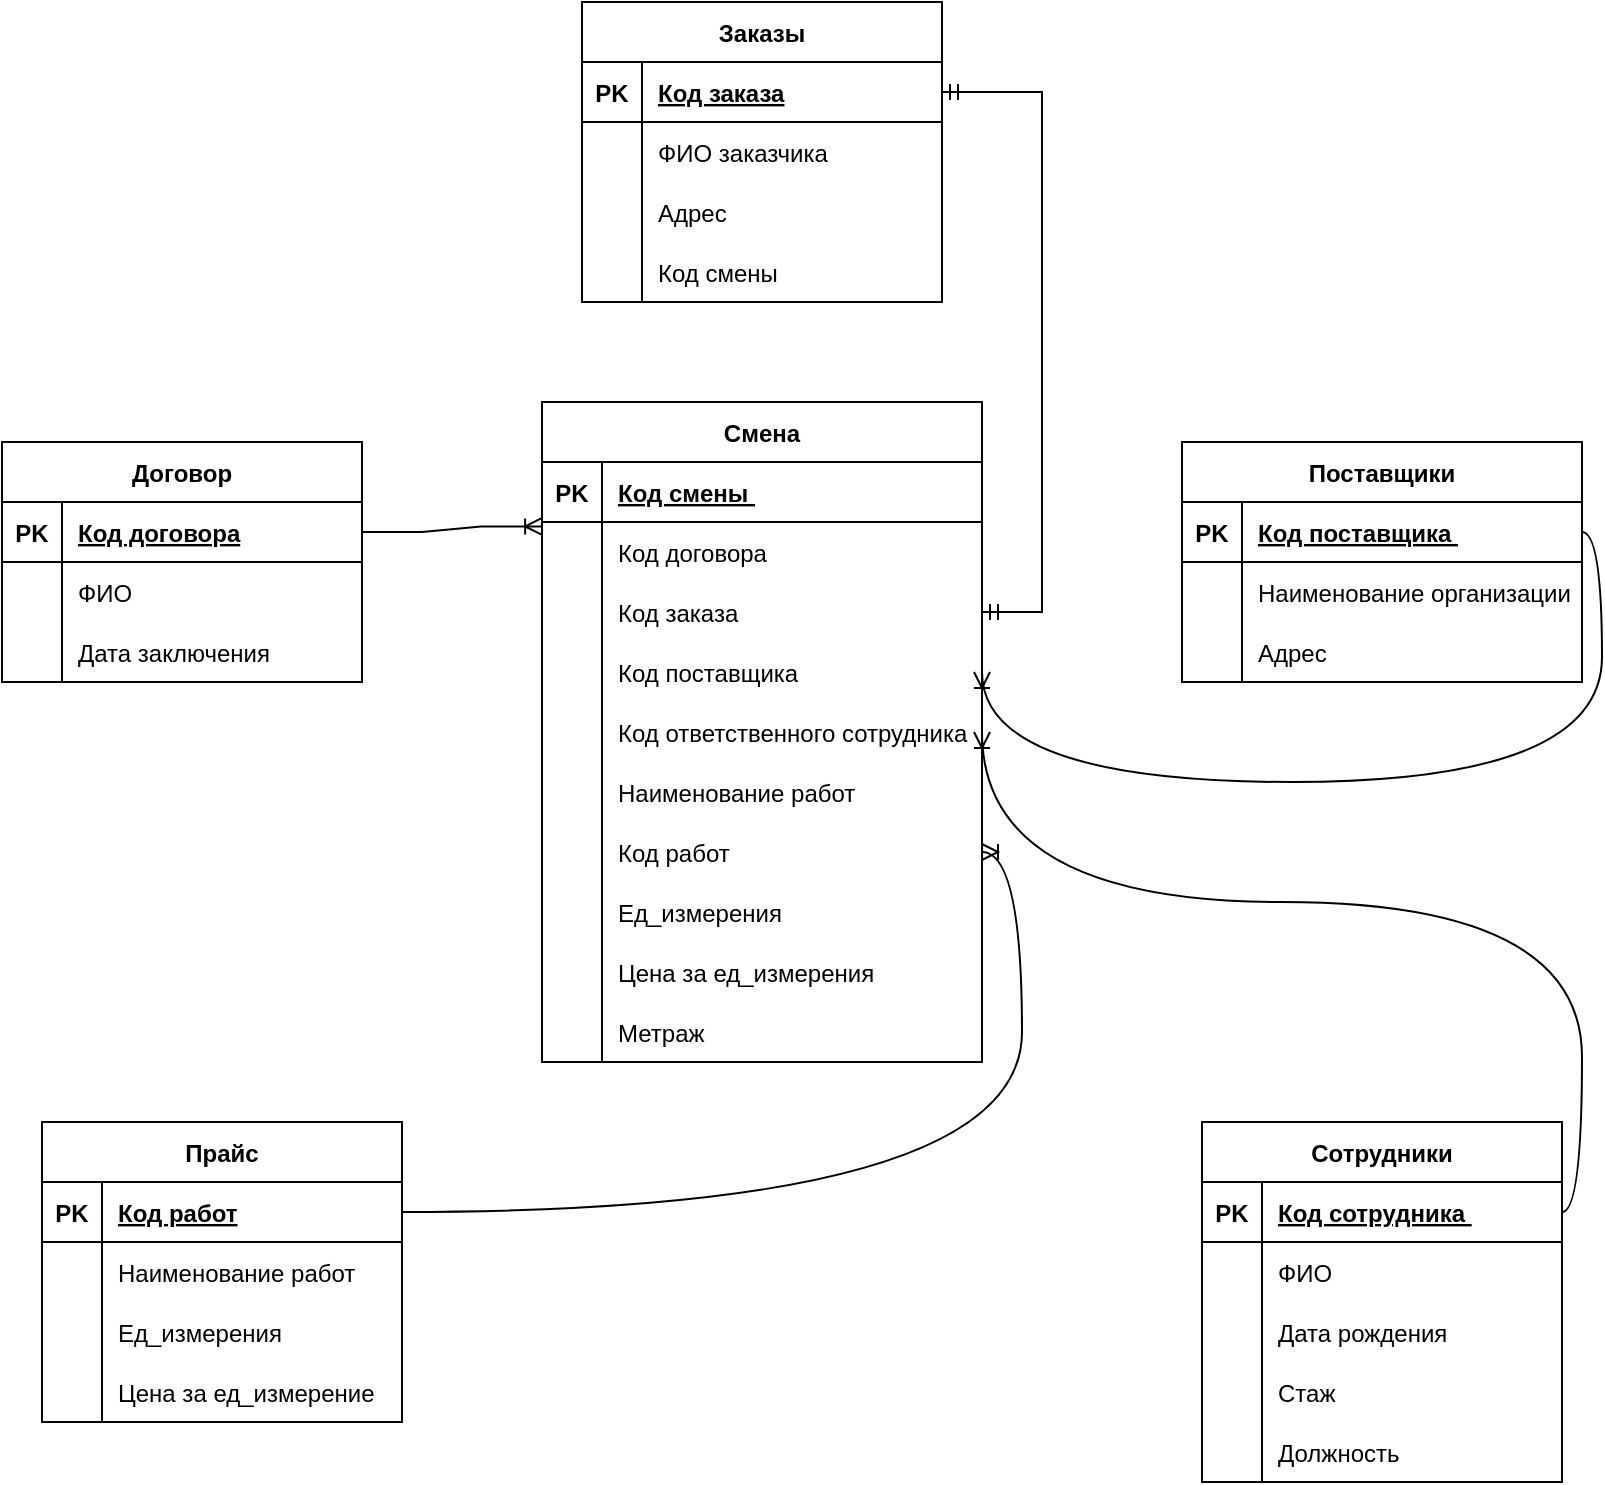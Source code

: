 <mxfile version="20.4.0" type="github">
  <diagram id="OFI7wvl5KYQrq9Ls-xoK" name="Страница 1">
    <mxGraphModel dx="997" dy="1709" grid="1" gridSize="10" guides="1" tooltips="1" connect="1" arrows="1" fold="1" page="1" pageScale="1" pageWidth="827" pageHeight="1169" math="0" shadow="0">
      <root>
        <mxCell id="0" />
        <mxCell id="1" parent="0" />
        <mxCell id="4_44RCQVXp3k6kY-jnT7-1" value="Договор" style="shape=table;startSize=30;container=1;collapsible=1;childLayout=tableLayout;fixedRows=1;rowLines=0;fontStyle=1;align=center;resizeLast=1;" parent="1" vertex="1">
          <mxGeometry x="10" y="180" width="180" height="120" as="geometry" />
        </mxCell>
        <mxCell id="4_44RCQVXp3k6kY-jnT7-2" value="" style="shape=tableRow;horizontal=0;startSize=0;swimlaneHead=0;swimlaneBody=0;fillColor=none;collapsible=0;dropTarget=0;points=[[0,0.5],[1,0.5]];portConstraint=eastwest;top=0;left=0;right=0;bottom=1;" parent="4_44RCQVXp3k6kY-jnT7-1" vertex="1">
          <mxGeometry y="30" width="180" height="30" as="geometry" />
        </mxCell>
        <mxCell id="4_44RCQVXp3k6kY-jnT7-3" value="PK" style="shape=partialRectangle;connectable=0;fillColor=none;top=0;left=0;bottom=0;right=0;fontStyle=1;overflow=hidden;" parent="4_44RCQVXp3k6kY-jnT7-2" vertex="1">
          <mxGeometry width="30" height="30" as="geometry">
            <mxRectangle width="30" height="30" as="alternateBounds" />
          </mxGeometry>
        </mxCell>
        <mxCell id="4_44RCQVXp3k6kY-jnT7-4" value="Код договора" style="shape=partialRectangle;connectable=0;fillColor=none;top=0;left=0;bottom=0;right=0;align=left;spacingLeft=6;fontStyle=5;overflow=hidden;" parent="4_44RCQVXp3k6kY-jnT7-2" vertex="1">
          <mxGeometry x="30" width="150" height="30" as="geometry">
            <mxRectangle width="150" height="30" as="alternateBounds" />
          </mxGeometry>
        </mxCell>
        <mxCell id="4_44RCQVXp3k6kY-jnT7-5" value="" style="shape=tableRow;horizontal=0;startSize=0;swimlaneHead=0;swimlaneBody=0;fillColor=none;collapsible=0;dropTarget=0;points=[[0,0.5],[1,0.5]];portConstraint=eastwest;top=0;left=0;right=0;bottom=0;" parent="4_44RCQVXp3k6kY-jnT7-1" vertex="1">
          <mxGeometry y="60" width="180" height="30" as="geometry" />
        </mxCell>
        <mxCell id="4_44RCQVXp3k6kY-jnT7-6" value="" style="shape=partialRectangle;connectable=0;fillColor=none;top=0;left=0;bottom=0;right=0;editable=1;overflow=hidden;" parent="4_44RCQVXp3k6kY-jnT7-5" vertex="1">
          <mxGeometry width="30" height="30" as="geometry">
            <mxRectangle width="30" height="30" as="alternateBounds" />
          </mxGeometry>
        </mxCell>
        <mxCell id="4_44RCQVXp3k6kY-jnT7-7" value="ФИО" style="shape=partialRectangle;connectable=0;fillColor=none;top=0;left=0;bottom=0;right=0;align=left;spacingLeft=6;overflow=hidden;" parent="4_44RCQVXp3k6kY-jnT7-5" vertex="1">
          <mxGeometry x="30" width="150" height="30" as="geometry">
            <mxRectangle width="150" height="30" as="alternateBounds" />
          </mxGeometry>
        </mxCell>
        <mxCell id="4_44RCQVXp3k6kY-jnT7-8" value="" style="shape=tableRow;horizontal=0;startSize=0;swimlaneHead=0;swimlaneBody=0;fillColor=none;collapsible=0;dropTarget=0;points=[[0,0.5],[1,0.5]];portConstraint=eastwest;top=0;left=0;right=0;bottom=0;" parent="4_44RCQVXp3k6kY-jnT7-1" vertex="1">
          <mxGeometry y="90" width="180" height="30" as="geometry" />
        </mxCell>
        <mxCell id="4_44RCQVXp3k6kY-jnT7-9" value="" style="shape=partialRectangle;connectable=0;fillColor=none;top=0;left=0;bottom=0;right=0;editable=1;overflow=hidden;" parent="4_44RCQVXp3k6kY-jnT7-8" vertex="1">
          <mxGeometry width="30" height="30" as="geometry">
            <mxRectangle width="30" height="30" as="alternateBounds" />
          </mxGeometry>
        </mxCell>
        <mxCell id="4_44RCQVXp3k6kY-jnT7-10" value="Дата заключения" style="shape=partialRectangle;connectable=0;fillColor=none;top=0;left=0;bottom=0;right=0;align=left;spacingLeft=6;overflow=hidden;" parent="4_44RCQVXp3k6kY-jnT7-8" vertex="1">
          <mxGeometry x="30" width="150" height="30" as="geometry">
            <mxRectangle width="150" height="30" as="alternateBounds" />
          </mxGeometry>
        </mxCell>
        <mxCell id="4_44RCQVXp3k6kY-jnT7-11" value="Смена" style="shape=table;startSize=30;container=1;collapsible=1;childLayout=tableLayout;fixedRows=1;rowLines=0;fontStyle=1;align=center;resizeLast=1;gradientColor=none;" parent="1" vertex="1">
          <mxGeometry x="280" y="160" width="220" height="330" as="geometry" />
        </mxCell>
        <mxCell id="4_44RCQVXp3k6kY-jnT7-12" value="" style="shape=tableRow;horizontal=0;startSize=0;swimlaneHead=0;swimlaneBody=0;fillColor=none;collapsible=0;dropTarget=0;points=[[0,0.5],[1,0.5]];portConstraint=eastwest;top=0;left=0;right=0;bottom=1;" parent="4_44RCQVXp3k6kY-jnT7-11" vertex="1">
          <mxGeometry y="30" width="220" height="30" as="geometry" />
        </mxCell>
        <mxCell id="4_44RCQVXp3k6kY-jnT7-13" value="PK" style="shape=partialRectangle;connectable=0;fillColor=none;top=0;left=0;bottom=0;right=0;fontStyle=1;overflow=hidden;" parent="4_44RCQVXp3k6kY-jnT7-12" vertex="1">
          <mxGeometry width="30" height="30" as="geometry">
            <mxRectangle width="30" height="30" as="alternateBounds" />
          </mxGeometry>
        </mxCell>
        <mxCell id="4_44RCQVXp3k6kY-jnT7-14" value="Код смены " style="shape=partialRectangle;connectable=0;fillColor=none;top=0;left=0;bottom=0;right=0;align=left;spacingLeft=6;fontStyle=5;overflow=hidden;" parent="4_44RCQVXp3k6kY-jnT7-12" vertex="1">
          <mxGeometry x="30" width="190" height="30" as="geometry">
            <mxRectangle width="190" height="30" as="alternateBounds" />
          </mxGeometry>
        </mxCell>
        <mxCell id="4_44RCQVXp3k6kY-jnT7-15" value="" style="shape=tableRow;horizontal=0;startSize=0;swimlaneHead=0;swimlaneBody=0;fillColor=none;collapsible=0;dropTarget=0;points=[[0,0.5],[1,0.5]];portConstraint=eastwest;top=0;left=0;right=0;bottom=0;" parent="4_44RCQVXp3k6kY-jnT7-11" vertex="1">
          <mxGeometry y="60" width="220" height="30" as="geometry" />
        </mxCell>
        <mxCell id="4_44RCQVXp3k6kY-jnT7-16" value="" style="shape=partialRectangle;connectable=0;fillColor=none;top=0;left=0;bottom=0;right=0;editable=1;overflow=hidden;" parent="4_44RCQVXp3k6kY-jnT7-15" vertex="1">
          <mxGeometry width="30" height="30" as="geometry">
            <mxRectangle width="30" height="30" as="alternateBounds" />
          </mxGeometry>
        </mxCell>
        <mxCell id="4_44RCQVXp3k6kY-jnT7-17" value="Код договора " style="shape=partialRectangle;connectable=0;fillColor=none;top=0;left=0;bottom=0;right=0;align=left;spacingLeft=6;overflow=hidden;" parent="4_44RCQVXp3k6kY-jnT7-15" vertex="1">
          <mxGeometry x="30" width="190" height="30" as="geometry">
            <mxRectangle width="190" height="30" as="alternateBounds" />
          </mxGeometry>
        </mxCell>
        <mxCell id="4_44RCQVXp3k6kY-jnT7-18" value="" style="shape=tableRow;horizontal=0;startSize=0;swimlaneHead=0;swimlaneBody=0;fillColor=none;collapsible=0;dropTarget=0;points=[[0,0.5],[1,0.5]];portConstraint=eastwest;top=0;left=0;right=0;bottom=0;" parent="4_44RCQVXp3k6kY-jnT7-11" vertex="1">
          <mxGeometry y="90" width="220" height="30" as="geometry" />
        </mxCell>
        <mxCell id="4_44RCQVXp3k6kY-jnT7-19" value="" style="shape=partialRectangle;connectable=0;fillColor=none;top=0;left=0;bottom=0;right=0;editable=1;overflow=hidden;" parent="4_44RCQVXp3k6kY-jnT7-18" vertex="1">
          <mxGeometry width="30" height="30" as="geometry">
            <mxRectangle width="30" height="30" as="alternateBounds" />
          </mxGeometry>
        </mxCell>
        <mxCell id="4_44RCQVXp3k6kY-jnT7-20" value="Код заказа " style="shape=partialRectangle;connectable=0;fillColor=none;top=0;left=0;bottom=0;right=0;align=left;spacingLeft=6;overflow=hidden;" parent="4_44RCQVXp3k6kY-jnT7-18" vertex="1">
          <mxGeometry x="30" width="190" height="30" as="geometry">
            <mxRectangle width="190" height="30" as="alternateBounds" />
          </mxGeometry>
        </mxCell>
        <mxCell id="4_44RCQVXp3k6kY-jnT7-21" style="shape=tableRow;horizontal=0;startSize=0;swimlaneHead=0;swimlaneBody=0;fillColor=none;collapsible=0;dropTarget=0;points=[[0,0.5],[1,0.5]];portConstraint=eastwest;top=0;left=0;right=0;bottom=0;" parent="4_44RCQVXp3k6kY-jnT7-11" vertex="1">
          <mxGeometry y="120" width="220" height="30" as="geometry" />
        </mxCell>
        <mxCell id="4_44RCQVXp3k6kY-jnT7-22" style="shape=partialRectangle;connectable=0;fillColor=none;top=0;left=0;bottom=0;right=0;editable=1;overflow=hidden;" parent="4_44RCQVXp3k6kY-jnT7-21" vertex="1">
          <mxGeometry width="30" height="30" as="geometry">
            <mxRectangle width="30" height="30" as="alternateBounds" />
          </mxGeometry>
        </mxCell>
        <mxCell id="4_44RCQVXp3k6kY-jnT7-23" value="Код поставщика" style="shape=partialRectangle;connectable=0;fillColor=none;top=0;left=0;bottom=0;right=0;align=left;spacingLeft=6;overflow=hidden;" parent="4_44RCQVXp3k6kY-jnT7-21" vertex="1">
          <mxGeometry x="30" width="190" height="30" as="geometry">
            <mxRectangle width="190" height="30" as="alternateBounds" />
          </mxGeometry>
        </mxCell>
        <mxCell id="4_44RCQVXp3k6kY-jnT7-24" style="shape=tableRow;horizontal=0;startSize=0;swimlaneHead=0;swimlaneBody=0;fillColor=none;collapsible=0;dropTarget=0;points=[[0,0.5],[1,0.5]];portConstraint=eastwest;top=0;left=0;right=0;bottom=0;" parent="4_44RCQVXp3k6kY-jnT7-11" vertex="1">
          <mxGeometry y="150" width="220" height="30" as="geometry" />
        </mxCell>
        <mxCell id="4_44RCQVXp3k6kY-jnT7-25" style="shape=partialRectangle;connectable=0;fillColor=none;top=0;left=0;bottom=0;right=0;editable=1;overflow=hidden;" parent="4_44RCQVXp3k6kY-jnT7-24" vertex="1">
          <mxGeometry width="30" height="30" as="geometry">
            <mxRectangle width="30" height="30" as="alternateBounds" />
          </mxGeometry>
        </mxCell>
        <mxCell id="4_44RCQVXp3k6kY-jnT7-26" value="Код ответственного сотрудника" style="shape=partialRectangle;connectable=0;fillColor=none;top=0;left=0;bottom=0;right=0;align=left;spacingLeft=6;overflow=hidden;" parent="4_44RCQVXp3k6kY-jnT7-24" vertex="1">
          <mxGeometry x="30" width="190" height="30" as="geometry">
            <mxRectangle width="190" height="30" as="alternateBounds" />
          </mxGeometry>
        </mxCell>
        <mxCell id="4_44RCQVXp3k6kY-jnT7-27" style="shape=tableRow;horizontal=0;startSize=0;swimlaneHead=0;swimlaneBody=0;fillColor=none;collapsible=0;dropTarget=0;points=[[0,0.5],[1,0.5]];portConstraint=eastwest;top=0;left=0;right=0;bottom=0;" parent="4_44RCQVXp3k6kY-jnT7-11" vertex="1">
          <mxGeometry y="180" width="220" height="30" as="geometry" />
        </mxCell>
        <mxCell id="4_44RCQVXp3k6kY-jnT7-28" style="shape=partialRectangle;connectable=0;fillColor=none;top=0;left=0;bottom=0;right=0;editable=1;overflow=hidden;" parent="4_44RCQVXp3k6kY-jnT7-27" vertex="1">
          <mxGeometry width="30" height="30" as="geometry">
            <mxRectangle width="30" height="30" as="alternateBounds" />
          </mxGeometry>
        </mxCell>
        <mxCell id="4_44RCQVXp3k6kY-jnT7-29" value="Наименование работ" style="shape=partialRectangle;connectable=0;fillColor=none;top=0;left=0;bottom=0;right=0;align=left;spacingLeft=6;overflow=hidden;" parent="4_44RCQVXp3k6kY-jnT7-27" vertex="1">
          <mxGeometry x="30" width="190" height="30" as="geometry">
            <mxRectangle width="190" height="30" as="alternateBounds" />
          </mxGeometry>
        </mxCell>
        <mxCell id="4_44RCQVXp3k6kY-jnT7-30" style="shape=tableRow;horizontal=0;startSize=0;swimlaneHead=0;swimlaneBody=0;fillColor=none;collapsible=0;dropTarget=0;points=[[0,0.5],[1,0.5]];portConstraint=eastwest;top=0;left=0;right=0;bottom=0;" parent="4_44RCQVXp3k6kY-jnT7-11" vertex="1">
          <mxGeometry y="210" width="220" height="30" as="geometry" />
        </mxCell>
        <mxCell id="4_44RCQVXp3k6kY-jnT7-31" style="shape=partialRectangle;connectable=0;fillColor=none;top=0;left=0;bottom=0;right=0;editable=1;overflow=hidden;" parent="4_44RCQVXp3k6kY-jnT7-30" vertex="1">
          <mxGeometry width="30" height="30" as="geometry">
            <mxRectangle width="30" height="30" as="alternateBounds" />
          </mxGeometry>
        </mxCell>
        <mxCell id="4_44RCQVXp3k6kY-jnT7-32" value="Код работ" style="shape=partialRectangle;connectable=0;fillColor=none;top=0;left=0;bottom=0;right=0;align=left;spacingLeft=6;overflow=hidden;" parent="4_44RCQVXp3k6kY-jnT7-30" vertex="1">
          <mxGeometry x="30" width="190" height="30" as="geometry">
            <mxRectangle width="190" height="30" as="alternateBounds" />
          </mxGeometry>
        </mxCell>
        <mxCell id="4_44RCQVXp3k6kY-jnT7-33" style="shape=tableRow;horizontal=0;startSize=0;swimlaneHead=0;swimlaneBody=0;fillColor=none;collapsible=0;dropTarget=0;points=[[0,0.5],[1,0.5]];portConstraint=eastwest;top=0;left=0;right=0;bottom=0;" parent="4_44RCQVXp3k6kY-jnT7-11" vertex="1">
          <mxGeometry y="240" width="220" height="30" as="geometry" />
        </mxCell>
        <mxCell id="4_44RCQVXp3k6kY-jnT7-34" style="shape=partialRectangle;connectable=0;fillColor=none;top=0;left=0;bottom=0;right=0;editable=1;overflow=hidden;" parent="4_44RCQVXp3k6kY-jnT7-33" vertex="1">
          <mxGeometry width="30" height="30" as="geometry">
            <mxRectangle width="30" height="30" as="alternateBounds" />
          </mxGeometry>
        </mxCell>
        <mxCell id="4_44RCQVXp3k6kY-jnT7-35" value="Ед_измерения" style="shape=partialRectangle;connectable=0;fillColor=none;top=0;left=0;bottom=0;right=0;align=left;spacingLeft=6;overflow=hidden;" parent="4_44RCQVXp3k6kY-jnT7-33" vertex="1">
          <mxGeometry x="30" width="190" height="30" as="geometry">
            <mxRectangle width="190" height="30" as="alternateBounds" />
          </mxGeometry>
        </mxCell>
        <mxCell id="4_44RCQVXp3k6kY-jnT7-36" style="shape=tableRow;horizontal=0;startSize=0;swimlaneHead=0;swimlaneBody=0;fillColor=none;collapsible=0;dropTarget=0;points=[[0,0.5],[1,0.5]];portConstraint=eastwest;top=0;left=0;right=0;bottom=0;" parent="4_44RCQVXp3k6kY-jnT7-11" vertex="1">
          <mxGeometry y="270" width="220" height="30" as="geometry" />
        </mxCell>
        <mxCell id="4_44RCQVXp3k6kY-jnT7-37" style="shape=partialRectangle;connectable=0;fillColor=none;top=0;left=0;bottom=0;right=0;editable=1;overflow=hidden;" parent="4_44RCQVXp3k6kY-jnT7-36" vertex="1">
          <mxGeometry width="30" height="30" as="geometry">
            <mxRectangle width="30" height="30" as="alternateBounds" />
          </mxGeometry>
        </mxCell>
        <mxCell id="4_44RCQVXp3k6kY-jnT7-38" value="Цена за ед_измерения" style="shape=partialRectangle;connectable=0;fillColor=none;top=0;left=0;bottom=0;right=0;align=left;spacingLeft=6;overflow=hidden;" parent="4_44RCQVXp3k6kY-jnT7-36" vertex="1">
          <mxGeometry x="30" width="190" height="30" as="geometry">
            <mxRectangle width="190" height="30" as="alternateBounds" />
          </mxGeometry>
        </mxCell>
        <mxCell id="4_44RCQVXp3k6kY-jnT7-39" style="shape=tableRow;horizontal=0;startSize=0;swimlaneHead=0;swimlaneBody=0;fillColor=none;collapsible=0;dropTarget=0;points=[[0,0.5],[1,0.5]];portConstraint=eastwest;top=0;left=0;right=0;bottom=0;" parent="4_44RCQVXp3k6kY-jnT7-11" vertex="1">
          <mxGeometry y="300" width="220" height="30" as="geometry" />
        </mxCell>
        <mxCell id="4_44RCQVXp3k6kY-jnT7-40" style="shape=partialRectangle;connectable=0;fillColor=none;top=0;left=0;bottom=0;right=0;editable=1;overflow=hidden;" parent="4_44RCQVXp3k6kY-jnT7-39" vertex="1">
          <mxGeometry width="30" height="30" as="geometry">
            <mxRectangle width="30" height="30" as="alternateBounds" />
          </mxGeometry>
        </mxCell>
        <mxCell id="4_44RCQVXp3k6kY-jnT7-41" value="Метраж" style="shape=partialRectangle;connectable=0;fillColor=none;top=0;left=0;bottom=0;right=0;align=left;spacingLeft=6;overflow=hidden;" parent="4_44RCQVXp3k6kY-jnT7-39" vertex="1">
          <mxGeometry x="30" width="190" height="30" as="geometry">
            <mxRectangle width="190" height="30" as="alternateBounds" />
          </mxGeometry>
        </mxCell>
        <mxCell id="4_44RCQVXp3k6kY-jnT7-42" value="Заказы" style="shape=table;startSize=30;container=1;collapsible=1;childLayout=tableLayout;fixedRows=1;rowLines=0;fontStyle=1;align=center;resizeLast=1;" parent="1" vertex="1">
          <mxGeometry x="300" y="-40" width="180" height="150" as="geometry" />
        </mxCell>
        <mxCell id="4_44RCQVXp3k6kY-jnT7-43" value="" style="shape=tableRow;horizontal=0;startSize=0;swimlaneHead=0;swimlaneBody=0;fillColor=none;collapsible=0;dropTarget=0;points=[[0,0.5],[1,0.5]];portConstraint=eastwest;top=0;left=0;right=0;bottom=1;" parent="4_44RCQVXp3k6kY-jnT7-42" vertex="1">
          <mxGeometry y="30" width="180" height="30" as="geometry" />
        </mxCell>
        <mxCell id="4_44RCQVXp3k6kY-jnT7-44" value="PK" style="shape=partialRectangle;connectable=0;fillColor=none;top=0;left=0;bottom=0;right=0;fontStyle=1;overflow=hidden;" parent="4_44RCQVXp3k6kY-jnT7-43" vertex="1">
          <mxGeometry width="30" height="30" as="geometry">
            <mxRectangle width="30" height="30" as="alternateBounds" />
          </mxGeometry>
        </mxCell>
        <mxCell id="4_44RCQVXp3k6kY-jnT7-45" value="Код заказа" style="shape=partialRectangle;connectable=0;fillColor=none;top=0;left=0;bottom=0;right=0;align=left;spacingLeft=6;fontStyle=5;overflow=hidden;" parent="4_44RCQVXp3k6kY-jnT7-43" vertex="1">
          <mxGeometry x="30" width="150" height="30" as="geometry">
            <mxRectangle width="150" height="30" as="alternateBounds" />
          </mxGeometry>
        </mxCell>
        <mxCell id="4_44RCQVXp3k6kY-jnT7-46" value="" style="shape=tableRow;horizontal=0;startSize=0;swimlaneHead=0;swimlaneBody=0;fillColor=none;collapsible=0;dropTarget=0;points=[[0,0.5],[1,0.5]];portConstraint=eastwest;top=0;left=0;right=0;bottom=0;" parent="4_44RCQVXp3k6kY-jnT7-42" vertex="1">
          <mxGeometry y="60" width="180" height="30" as="geometry" />
        </mxCell>
        <mxCell id="4_44RCQVXp3k6kY-jnT7-47" value="" style="shape=partialRectangle;connectable=0;fillColor=none;top=0;left=0;bottom=0;right=0;editable=1;overflow=hidden;" parent="4_44RCQVXp3k6kY-jnT7-46" vertex="1">
          <mxGeometry width="30" height="30" as="geometry">
            <mxRectangle width="30" height="30" as="alternateBounds" />
          </mxGeometry>
        </mxCell>
        <mxCell id="4_44RCQVXp3k6kY-jnT7-48" value="ФИО заказчика" style="shape=partialRectangle;connectable=0;fillColor=none;top=0;left=0;bottom=0;right=0;align=left;spacingLeft=6;overflow=hidden;" parent="4_44RCQVXp3k6kY-jnT7-46" vertex="1">
          <mxGeometry x="30" width="150" height="30" as="geometry">
            <mxRectangle width="150" height="30" as="alternateBounds" />
          </mxGeometry>
        </mxCell>
        <mxCell id="4_44RCQVXp3k6kY-jnT7-49" value="" style="shape=tableRow;horizontal=0;startSize=0;swimlaneHead=0;swimlaneBody=0;fillColor=none;collapsible=0;dropTarget=0;points=[[0,0.5],[1,0.5]];portConstraint=eastwest;top=0;left=0;right=0;bottom=0;" parent="4_44RCQVXp3k6kY-jnT7-42" vertex="1">
          <mxGeometry y="90" width="180" height="30" as="geometry" />
        </mxCell>
        <mxCell id="4_44RCQVXp3k6kY-jnT7-50" value="" style="shape=partialRectangle;connectable=0;fillColor=none;top=0;left=0;bottom=0;right=0;editable=1;overflow=hidden;" parent="4_44RCQVXp3k6kY-jnT7-49" vertex="1">
          <mxGeometry width="30" height="30" as="geometry">
            <mxRectangle width="30" height="30" as="alternateBounds" />
          </mxGeometry>
        </mxCell>
        <mxCell id="4_44RCQVXp3k6kY-jnT7-51" value="Адрес" style="shape=partialRectangle;connectable=0;fillColor=none;top=0;left=0;bottom=0;right=0;align=left;spacingLeft=6;overflow=hidden;" parent="4_44RCQVXp3k6kY-jnT7-49" vertex="1">
          <mxGeometry x="30" width="150" height="30" as="geometry">
            <mxRectangle width="150" height="30" as="alternateBounds" />
          </mxGeometry>
        </mxCell>
        <mxCell id="4_44RCQVXp3k6kY-jnT7-52" style="shape=tableRow;horizontal=0;startSize=0;swimlaneHead=0;swimlaneBody=0;fillColor=none;collapsible=0;dropTarget=0;points=[[0,0.5],[1,0.5]];portConstraint=eastwest;top=0;left=0;right=0;bottom=0;" parent="4_44RCQVXp3k6kY-jnT7-42" vertex="1">
          <mxGeometry y="120" width="180" height="30" as="geometry" />
        </mxCell>
        <mxCell id="4_44RCQVXp3k6kY-jnT7-53" style="shape=partialRectangle;connectable=0;fillColor=none;top=0;left=0;bottom=0;right=0;editable=1;overflow=hidden;" parent="4_44RCQVXp3k6kY-jnT7-52" vertex="1">
          <mxGeometry width="30" height="30" as="geometry">
            <mxRectangle width="30" height="30" as="alternateBounds" />
          </mxGeometry>
        </mxCell>
        <mxCell id="4_44RCQVXp3k6kY-jnT7-54" value="Код смены" style="shape=partialRectangle;connectable=0;fillColor=none;top=0;left=0;bottom=0;right=0;align=left;spacingLeft=6;overflow=hidden;" parent="4_44RCQVXp3k6kY-jnT7-52" vertex="1">
          <mxGeometry x="30" width="150" height="30" as="geometry">
            <mxRectangle width="150" height="30" as="alternateBounds" />
          </mxGeometry>
        </mxCell>
        <mxCell id="4_44RCQVXp3k6kY-jnT7-55" value="Поставщики" style="shape=table;startSize=30;container=1;collapsible=1;childLayout=tableLayout;fixedRows=1;rowLines=0;fontStyle=1;align=center;resizeLast=1;" parent="1" vertex="1">
          <mxGeometry x="600" y="180" width="200" height="120" as="geometry" />
        </mxCell>
        <mxCell id="4_44RCQVXp3k6kY-jnT7-56" value="" style="shape=tableRow;horizontal=0;startSize=0;swimlaneHead=0;swimlaneBody=0;fillColor=none;collapsible=0;dropTarget=0;points=[[0,0.5],[1,0.5]];portConstraint=eastwest;top=0;left=0;right=0;bottom=1;" parent="4_44RCQVXp3k6kY-jnT7-55" vertex="1">
          <mxGeometry y="30" width="200" height="30" as="geometry" />
        </mxCell>
        <mxCell id="4_44RCQVXp3k6kY-jnT7-57" value="PK" style="shape=partialRectangle;connectable=0;fillColor=none;top=0;left=0;bottom=0;right=0;fontStyle=1;overflow=hidden;" parent="4_44RCQVXp3k6kY-jnT7-56" vertex="1">
          <mxGeometry width="30" height="30" as="geometry">
            <mxRectangle width="30" height="30" as="alternateBounds" />
          </mxGeometry>
        </mxCell>
        <mxCell id="4_44RCQVXp3k6kY-jnT7-58" value="Код поставщика " style="shape=partialRectangle;connectable=0;fillColor=none;top=0;left=0;bottom=0;right=0;align=left;spacingLeft=6;fontStyle=5;overflow=hidden;" parent="4_44RCQVXp3k6kY-jnT7-56" vertex="1">
          <mxGeometry x="30" width="170" height="30" as="geometry">
            <mxRectangle width="170" height="30" as="alternateBounds" />
          </mxGeometry>
        </mxCell>
        <mxCell id="4_44RCQVXp3k6kY-jnT7-59" value="" style="shape=tableRow;horizontal=0;startSize=0;swimlaneHead=0;swimlaneBody=0;fillColor=none;collapsible=0;dropTarget=0;points=[[0,0.5],[1,0.5]];portConstraint=eastwest;top=0;left=0;right=0;bottom=0;" parent="4_44RCQVXp3k6kY-jnT7-55" vertex="1">
          <mxGeometry y="60" width="200" height="30" as="geometry" />
        </mxCell>
        <mxCell id="4_44RCQVXp3k6kY-jnT7-60" value="" style="shape=partialRectangle;connectable=0;fillColor=none;top=0;left=0;bottom=0;right=0;editable=1;overflow=hidden;" parent="4_44RCQVXp3k6kY-jnT7-59" vertex="1">
          <mxGeometry width="30" height="30" as="geometry">
            <mxRectangle width="30" height="30" as="alternateBounds" />
          </mxGeometry>
        </mxCell>
        <mxCell id="4_44RCQVXp3k6kY-jnT7-61" value="Наименование организации " style="shape=partialRectangle;connectable=0;fillColor=none;top=0;left=0;bottom=0;right=0;align=left;spacingLeft=6;overflow=hidden;" parent="4_44RCQVXp3k6kY-jnT7-59" vertex="1">
          <mxGeometry x="30" width="170" height="30" as="geometry">
            <mxRectangle width="170" height="30" as="alternateBounds" />
          </mxGeometry>
        </mxCell>
        <mxCell id="4_44RCQVXp3k6kY-jnT7-62" value="" style="shape=tableRow;horizontal=0;startSize=0;swimlaneHead=0;swimlaneBody=0;fillColor=none;collapsible=0;dropTarget=0;points=[[0,0.5],[1,0.5]];portConstraint=eastwest;top=0;left=0;right=0;bottom=0;" parent="4_44RCQVXp3k6kY-jnT7-55" vertex="1">
          <mxGeometry y="90" width="200" height="30" as="geometry" />
        </mxCell>
        <mxCell id="4_44RCQVXp3k6kY-jnT7-63" value="" style="shape=partialRectangle;connectable=0;fillColor=none;top=0;left=0;bottom=0;right=0;editable=1;overflow=hidden;" parent="4_44RCQVXp3k6kY-jnT7-62" vertex="1">
          <mxGeometry width="30" height="30" as="geometry">
            <mxRectangle width="30" height="30" as="alternateBounds" />
          </mxGeometry>
        </mxCell>
        <mxCell id="4_44RCQVXp3k6kY-jnT7-64" value="Адрес" style="shape=partialRectangle;connectable=0;fillColor=none;top=0;left=0;bottom=0;right=0;align=left;spacingLeft=6;overflow=hidden;" parent="4_44RCQVXp3k6kY-jnT7-62" vertex="1">
          <mxGeometry x="30" width="170" height="30" as="geometry">
            <mxRectangle width="170" height="30" as="alternateBounds" />
          </mxGeometry>
        </mxCell>
        <mxCell id="4_44RCQVXp3k6kY-jnT7-65" value="Сотрудники" style="shape=table;startSize=30;container=1;collapsible=1;childLayout=tableLayout;fixedRows=1;rowLines=0;fontStyle=1;align=center;resizeLast=1;" parent="1" vertex="1">
          <mxGeometry x="610" y="520" width="180" height="180" as="geometry" />
        </mxCell>
        <mxCell id="4_44RCQVXp3k6kY-jnT7-66" value="" style="shape=tableRow;horizontal=0;startSize=0;swimlaneHead=0;swimlaneBody=0;fillColor=none;collapsible=0;dropTarget=0;points=[[0,0.5],[1,0.5]];portConstraint=eastwest;top=0;left=0;right=0;bottom=1;" parent="4_44RCQVXp3k6kY-jnT7-65" vertex="1">
          <mxGeometry y="30" width="180" height="30" as="geometry" />
        </mxCell>
        <mxCell id="4_44RCQVXp3k6kY-jnT7-67" value="PK" style="shape=partialRectangle;connectable=0;fillColor=none;top=0;left=0;bottom=0;right=0;fontStyle=1;overflow=hidden;" parent="4_44RCQVXp3k6kY-jnT7-66" vertex="1">
          <mxGeometry width="30" height="30" as="geometry">
            <mxRectangle width="30" height="30" as="alternateBounds" />
          </mxGeometry>
        </mxCell>
        <mxCell id="4_44RCQVXp3k6kY-jnT7-68" value="Код сотрудника " style="shape=partialRectangle;connectable=0;fillColor=none;top=0;left=0;bottom=0;right=0;align=left;spacingLeft=6;fontStyle=5;overflow=hidden;" parent="4_44RCQVXp3k6kY-jnT7-66" vertex="1">
          <mxGeometry x="30" width="150" height="30" as="geometry">
            <mxRectangle width="150" height="30" as="alternateBounds" />
          </mxGeometry>
        </mxCell>
        <mxCell id="4_44RCQVXp3k6kY-jnT7-69" value="" style="shape=tableRow;horizontal=0;startSize=0;swimlaneHead=0;swimlaneBody=0;fillColor=none;collapsible=0;dropTarget=0;points=[[0,0.5],[1,0.5]];portConstraint=eastwest;top=0;left=0;right=0;bottom=0;" parent="4_44RCQVXp3k6kY-jnT7-65" vertex="1">
          <mxGeometry y="60" width="180" height="30" as="geometry" />
        </mxCell>
        <mxCell id="4_44RCQVXp3k6kY-jnT7-70" value="" style="shape=partialRectangle;connectable=0;fillColor=none;top=0;left=0;bottom=0;right=0;editable=1;overflow=hidden;" parent="4_44RCQVXp3k6kY-jnT7-69" vertex="1">
          <mxGeometry width="30" height="30" as="geometry">
            <mxRectangle width="30" height="30" as="alternateBounds" />
          </mxGeometry>
        </mxCell>
        <mxCell id="4_44RCQVXp3k6kY-jnT7-71" value="ФИО" style="shape=partialRectangle;connectable=0;fillColor=none;top=0;left=0;bottom=0;right=0;align=left;spacingLeft=6;overflow=hidden;" parent="4_44RCQVXp3k6kY-jnT7-69" vertex="1">
          <mxGeometry x="30" width="150" height="30" as="geometry">
            <mxRectangle width="150" height="30" as="alternateBounds" />
          </mxGeometry>
        </mxCell>
        <mxCell id="4_44RCQVXp3k6kY-jnT7-72" value="" style="shape=tableRow;horizontal=0;startSize=0;swimlaneHead=0;swimlaneBody=0;fillColor=none;collapsible=0;dropTarget=0;points=[[0,0.5],[1,0.5]];portConstraint=eastwest;top=0;left=0;right=0;bottom=0;" parent="4_44RCQVXp3k6kY-jnT7-65" vertex="1">
          <mxGeometry y="90" width="180" height="30" as="geometry" />
        </mxCell>
        <mxCell id="4_44RCQVXp3k6kY-jnT7-73" value="" style="shape=partialRectangle;connectable=0;fillColor=none;top=0;left=0;bottom=0;right=0;editable=1;overflow=hidden;" parent="4_44RCQVXp3k6kY-jnT7-72" vertex="1">
          <mxGeometry width="30" height="30" as="geometry">
            <mxRectangle width="30" height="30" as="alternateBounds" />
          </mxGeometry>
        </mxCell>
        <mxCell id="4_44RCQVXp3k6kY-jnT7-74" value="Дата рождения" style="shape=partialRectangle;connectable=0;fillColor=none;top=0;left=0;bottom=0;right=0;align=left;spacingLeft=6;overflow=hidden;" parent="4_44RCQVXp3k6kY-jnT7-72" vertex="1">
          <mxGeometry x="30" width="150" height="30" as="geometry">
            <mxRectangle width="150" height="30" as="alternateBounds" />
          </mxGeometry>
        </mxCell>
        <mxCell id="4_44RCQVXp3k6kY-jnT7-75" style="shape=tableRow;horizontal=0;startSize=0;swimlaneHead=0;swimlaneBody=0;fillColor=none;collapsible=0;dropTarget=0;points=[[0,0.5],[1,0.5]];portConstraint=eastwest;top=0;left=0;right=0;bottom=0;" parent="4_44RCQVXp3k6kY-jnT7-65" vertex="1">
          <mxGeometry y="120" width="180" height="30" as="geometry" />
        </mxCell>
        <mxCell id="4_44RCQVXp3k6kY-jnT7-76" style="shape=partialRectangle;connectable=0;fillColor=none;top=0;left=0;bottom=0;right=0;editable=1;overflow=hidden;" parent="4_44RCQVXp3k6kY-jnT7-75" vertex="1">
          <mxGeometry width="30" height="30" as="geometry">
            <mxRectangle width="30" height="30" as="alternateBounds" />
          </mxGeometry>
        </mxCell>
        <mxCell id="4_44RCQVXp3k6kY-jnT7-77" value="Стаж" style="shape=partialRectangle;connectable=0;fillColor=none;top=0;left=0;bottom=0;right=0;align=left;spacingLeft=6;overflow=hidden;" parent="4_44RCQVXp3k6kY-jnT7-75" vertex="1">
          <mxGeometry x="30" width="150" height="30" as="geometry">
            <mxRectangle width="150" height="30" as="alternateBounds" />
          </mxGeometry>
        </mxCell>
        <mxCell id="4_44RCQVXp3k6kY-jnT7-78" style="shape=tableRow;horizontal=0;startSize=0;swimlaneHead=0;swimlaneBody=0;fillColor=none;collapsible=0;dropTarget=0;points=[[0,0.5],[1,0.5]];portConstraint=eastwest;top=0;left=0;right=0;bottom=0;" parent="4_44RCQVXp3k6kY-jnT7-65" vertex="1">
          <mxGeometry y="150" width="180" height="30" as="geometry" />
        </mxCell>
        <mxCell id="4_44RCQVXp3k6kY-jnT7-79" style="shape=partialRectangle;connectable=0;fillColor=none;top=0;left=0;bottom=0;right=0;editable=1;overflow=hidden;" parent="4_44RCQVXp3k6kY-jnT7-78" vertex="1">
          <mxGeometry width="30" height="30" as="geometry">
            <mxRectangle width="30" height="30" as="alternateBounds" />
          </mxGeometry>
        </mxCell>
        <mxCell id="4_44RCQVXp3k6kY-jnT7-80" value="Должность" style="shape=partialRectangle;connectable=0;fillColor=none;top=0;left=0;bottom=0;right=0;align=left;spacingLeft=6;overflow=hidden;" parent="4_44RCQVXp3k6kY-jnT7-78" vertex="1">
          <mxGeometry x="30" width="150" height="30" as="geometry">
            <mxRectangle width="150" height="30" as="alternateBounds" />
          </mxGeometry>
        </mxCell>
        <mxCell id="4_44RCQVXp3k6kY-jnT7-81" value="Прайс" style="shape=table;startSize=30;container=1;collapsible=1;childLayout=tableLayout;fixedRows=1;rowLines=0;fontStyle=1;align=center;resizeLast=1;" parent="1" vertex="1">
          <mxGeometry x="30" y="520" width="180" height="150" as="geometry" />
        </mxCell>
        <mxCell id="4_44RCQVXp3k6kY-jnT7-82" value="" style="shape=tableRow;horizontal=0;startSize=0;swimlaneHead=0;swimlaneBody=0;fillColor=none;collapsible=0;dropTarget=0;points=[[0,0.5],[1,0.5]];portConstraint=eastwest;top=0;left=0;right=0;bottom=1;" parent="4_44RCQVXp3k6kY-jnT7-81" vertex="1">
          <mxGeometry y="30" width="180" height="30" as="geometry" />
        </mxCell>
        <mxCell id="4_44RCQVXp3k6kY-jnT7-83" value="PK" style="shape=partialRectangle;connectable=0;fillColor=none;top=0;left=0;bottom=0;right=0;fontStyle=1;overflow=hidden;" parent="4_44RCQVXp3k6kY-jnT7-82" vertex="1">
          <mxGeometry width="30" height="30" as="geometry">
            <mxRectangle width="30" height="30" as="alternateBounds" />
          </mxGeometry>
        </mxCell>
        <mxCell id="4_44RCQVXp3k6kY-jnT7-84" value="Код работ" style="shape=partialRectangle;connectable=0;fillColor=none;top=0;left=0;bottom=0;right=0;align=left;spacingLeft=6;fontStyle=5;overflow=hidden;" parent="4_44RCQVXp3k6kY-jnT7-82" vertex="1">
          <mxGeometry x="30" width="150" height="30" as="geometry">
            <mxRectangle width="150" height="30" as="alternateBounds" />
          </mxGeometry>
        </mxCell>
        <mxCell id="4_44RCQVXp3k6kY-jnT7-85" value="" style="shape=tableRow;horizontal=0;startSize=0;swimlaneHead=0;swimlaneBody=0;fillColor=none;collapsible=0;dropTarget=0;points=[[0,0.5],[1,0.5]];portConstraint=eastwest;top=0;left=0;right=0;bottom=0;" parent="4_44RCQVXp3k6kY-jnT7-81" vertex="1">
          <mxGeometry y="60" width="180" height="30" as="geometry" />
        </mxCell>
        <mxCell id="4_44RCQVXp3k6kY-jnT7-86" value="" style="shape=partialRectangle;connectable=0;fillColor=none;top=0;left=0;bottom=0;right=0;editable=1;overflow=hidden;" parent="4_44RCQVXp3k6kY-jnT7-85" vertex="1">
          <mxGeometry width="30" height="30" as="geometry">
            <mxRectangle width="30" height="30" as="alternateBounds" />
          </mxGeometry>
        </mxCell>
        <mxCell id="4_44RCQVXp3k6kY-jnT7-87" value="Наименование работ " style="shape=partialRectangle;connectable=0;fillColor=none;top=0;left=0;bottom=0;right=0;align=left;spacingLeft=6;overflow=hidden;" parent="4_44RCQVXp3k6kY-jnT7-85" vertex="1">
          <mxGeometry x="30" width="150" height="30" as="geometry">
            <mxRectangle width="150" height="30" as="alternateBounds" />
          </mxGeometry>
        </mxCell>
        <mxCell id="4_44RCQVXp3k6kY-jnT7-88" value="" style="shape=tableRow;horizontal=0;startSize=0;swimlaneHead=0;swimlaneBody=0;fillColor=none;collapsible=0;dropTarget=0;points=[[0,0.5],[1,0.5]];portConstraint=eastwest;top=0;left=0;right=0;bottom=0;" parent="4_44RCQVXp3k6kY-jnT7-81" vertex="1">
          <mxGeometry y="90" width="180" height="30" as="geometry" />
        </mxCell>
        <mxCell id="4_44RCQVXp3k6kY-jnT7-89" value="" style="shape=partialRectangle;connectable=0;fillColor=none;top=0;left=0;bottom=0;right=0;editable=1;overflow=hidden;" parent="4_44RCQVXp3k6kY-jnT7-88" vertex="1">
          <mxGeometry width="30" height="30" as="geometry">
            <mxRectangle width="30" height="30" as="alternateBounds" />
          </mxGeometry>
        </mxCell>
        <mxCell id="4_44RCQVXp3k6kY-jnT7-90" value="Ед_измерения " style="shape=partialRectangle;connectable=0;fillColor=none;top=0;left=0;bottom=0;right=0;align=left;spacingLeft=6;overflow=hidden;" parent="4_44RCQVXp3k6kY-jnT7-88" vertex="1">
          <mxGeometry x="30" width="150" height="30" as="geometry">
            <mxRectangle width="150" height="30" as="alternateBounds" />
          </mxGeometry>
        </mxCell>
        <mxCell id="4_44RCQVXp3k6kY-jnT7-91" value="" style="shape=tableRow;horizontal=0;startSize=0;swimlaneHead=0;swimlaneBody=0;fillColor=none;collapsible=0;dropTarget=0;points=[[0,0.5],[1,0.5]];portConstraint=eastwest;top=0;left=0;right=0;bottom=0;" parent="4_44RCQVXp3k6kY-jnT7-81" vertex="1">
          <mxGeometry y="120" width="180" height="30" as="geometry" />
        </mxCell>
        <mxCell id="4_44RCQVXp3k6kY-jnT7-92" value="" style="shape=partialRectangle;connectable=0;fillColor=none;top=0;left=0;bottom=0;right=0;editable=1;overflow=hidden;" parent="4_44RCQVXp3k6kY-jnT7-91" vertex="1">
          <mxGeometry width="30" height="30" as="geometry">
            <mxRectangle width="30" height="30" as="alternateBounds" />
          </mxGeometry>
        </mxCell>
        <mxCell id="4_44RCQVXp3k6kY-jnT7-93" value="Цена за ед_измерение " style="shape=partialRectangle;connectable=0;fillColor=none;top=0;left=0;bottom=0;right=0;align=left;spacingLeft=6;overflow=hidden;" parent="4_44RCQVXp3k6kY-jnT7-91" vertex="1">
          <mxGeometry x="30" width="150" height="30" as="geometry">
            <mxRectangle width="150" height="30" as="alternateBounds" />
          </mxGeometry>
        </mxCell>
        <mxCell id="4_44RCQVXp3k6kY-jnT7-94" value="" style="edgeStyle=entityRelationEdgeStyle;fontSize=12;html=1;endArrow=ERoneToMany;rounded=0;fontFamily=Times New Roman;exitX=1;exitY=0.5;exitDx=0;exitDy=0;entryX=-0.002;entryY=0.073;entryDx=0;entryDy=0;entryPerimeter=0;" parent="1" source="4_44RCQVXp3k6kY-jnT7-2" target="4_44RCQVXp3k6kY-jnT7-15" edge="1">
          <mxGeometry width="100" height="100" relative="1" as="geometry">
            <mxPoint x="420" y="270" as="sourcePoint" />
            <mxPoint x="520" y="170" as="targetPoint" />
          </mxGeometry>
        </mxCell>
        <mxCell id="4_44RCQVXp3k6kY-jnT7-95" value="" style="edgeStyle=orthogonalEdgeStyle;fontSize=12;html=1;endArrow=ERoneToMany;rounded=0;fontFamily=Times New Roman;entryX=1;entryY=0.5;entryDx=0;entryDy=0;exitX=1;exitY=0.5;exitDx=0;exitDy=0;elbow=vertical;curved=1;" parent="1" source="4_44RCQVXp3k6kY-jnT7-82" target="4_44RCQVXp3k6kY-jnT7-30" edge="1">
          <mxGeometry width="100" height="100" relative="1" as="geometry">
            <mxPoint x="290" y="270" as="sourcePoint" />
            <mxPoint x="190" y="170" as="targetPoint" />
            <Array as="points">
              <mxPoint x="520" y="565" />
              <mxPoint x="520" y="385" />
            </Array>
          </mxGeometry>
        </mxCell>
        <mxCell id="4_44RCQVXp3k6kY-jnT7-96" value="" style="edgeStyle=elbowEdgeStyle;fontSize=12;html=1;endArrow=ERmandOne;startArrow=ERmandOne;rounded=0;fontFamily=Times New Roman;entryX=1;entryY=0.5;entryDx=0;entryDy=0;exitX=1;exitY=0.5;exitDx=0;exitDy=0;" parent="1" source="4_44RCQVXp3k6kY-jnT7-43" target="4_44RCQVXp3k6kY-jnT7-18" edge="1">
          <mxGeometry width="100" height="100" relative="1" as="geometry">
            <mxPoint x="420" y="470" as="sourcePoint" />
            <mxPoint x="520" y="370" as="targetPoint" />
            <Array as="points">
              <mxPoint x="530" y="130" />
            </Array>
          </mxGeometry>
        </mxCell>
        <mxCell id="4_44RCQVXp3k6kY-jnT7-97" value="" style="edgeStyle=orthogonalEdgeStyle;fontSize=12;html=1;endArrow=ERoneToMany;rounded=0;fontFamily=Times New Roman;exitX=1;exitY=0.5;exitDx=0;exitDy=0;curved=1;" parent="1" source="4_44RCQVXp3k6kY-jnT7-66" edge="1">
          <mxGeometry width="100" height="100" relative="1" as="geometry">
            <mxPoint x="420" y="470" as="sourcePoint" />
            <mxPoint x="500" y="325" as="targetPoint" />
            <Array as="points">
              <mxPoint x="800" y="565" />
              <mxPoint x="800" y="410" />
              <mxPoint x="500" y="410" />
            </Array>
          </mxGeometry>
        </mxCell>
        <mxCell id="4_44RCQVXp3k6kY-jnT7-98" value="" style="edgeStyle=orthogonalEdgeStyle;fontSize=12;html=1;endArrow=ERoneToMany;rounded=0;fontFamily=Times New Roman;curved=1;entryX=1;entryY=0.5;entryDx=0;entryDy=0;exitX=1;exitY=0.5;exitDx=0;exitDy=0;" parent="1" source="4_44RCQVXp3k6kY-jnT7-56" target="4_44RCQVXp3k6kY-jnT7-21" edge="1">
          <mxGeometry width="100" height="100" relative="1" as="geometry">
            <mxPoint x="360" y="420" as="sourcePoint" />
            <mxPoint x="460" y="320" as="targetPoint" />
            <Array as="points">
              <mxPoint x="810" y="225" />
              <mxPoint x="810" y="350" />
              <mxPoint x="500" y="350" />
            </Array>
          </mxGeometry>
        </mxCell>
      </root>
    </mxGraphModel>
  </diagram>
</mxfile>
